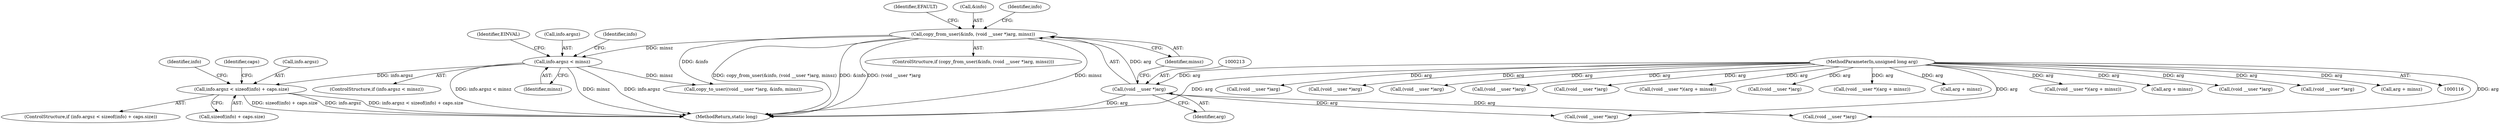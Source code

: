 digraph "0_linux_05692d7005a364add85c6e25a6c4447ce08f913a@API" {
"1000521" [label="(Call,info.argsz < sizeof(info) + caps.size)"];
"1000220" [label="(Call,info.argsz < minsz)"];
"1000209" [label="(Call,copy_from_user(&info, (void __user *)arg, minsz))"];
"1000212" [label="(Call,(void __user *)arg)"];
"1000119" [label="(MethodParameterIn,unsigned long arg)"];
"1000716" [label="(Call,(void __user *)arg)"];
"1000218" [label="(Identifier,EFAULT)"];
"1000230" [label="(Identifier,info)"];
"1000227" [label="(Identifier,EINVAL)"];
"1000609" [label="(Call,(void __user *)arg)"];
"1000224" [label="(Identifier,minsz)"];
"1000686" [label="(Call,(void __user *)arg)"];
"1001122" [label="(Call,(void __user *)arg)"];
"1000136" [label="(Call,(void __user *)arg)"];
"1000534" [label="(Identifier,info)"];
"1001380" [label="(MethodReturn,static long)"];
"1000832" [label="(Call,(void __user *)(arg + minsz))"];
"1000520" [label="(ControlStructure,if (info.argsz < sizeof(info) + caps.size))"];
"1001058" [label="(Call,(void __user *)arg)"];
"1000119" [label="(MethodParameterIn,unsigned long arg)"];
"1000589" [label="(Call,(void __user *)arg)"];
"1001074" [label="(Call,(void __user *)(arg + minsz))"];
"1000209" [label="(Call,copy_from_user(&info, (void __user *)arg, minsz))"];
"1000210" [label="(Call,&info)"];
"1000551" [label="(Identifier,caps)"];
"1000834" [label="(Call,arg + minsz)"];
"1000557" [label="(Call,(void __user *)arg)"];
"1001229" [label="(Call,(void __user *)(arg + minsz))"];
"1000212" [label="(Call,(void __user *)arg)"];
"1001231" [label="(Call,arg + minsz)"];
"1000522" [label="(Call,info.argsz)"];
"1000220" [label="(Call,info.argsz < minsz)"];
"1000521" [label="(Call,info.argsz < sizeof(info) + caps.size)"];
"1000922" [label="(Call,(void __user *)arg)"];
"1000214" [label="(Identifier,arg)"];
"1000221" [label="(Call,info.argsz)"];
"1000219" [label="(ControlStructure,if (info.argsz < minsz))"];
"1000215" [label="(Identifier,minsz)"];
"1000588" [label="(Call,copy_to_user((void __user *)arg, &info, minsz))"];
"1000208" [label="(ControlStructure,if (copy_from_user(&info, (void __user *)arg, minsz)))"];
"1000183" [label="(Call,(void __user *)arg)"];
"1000222" [label="(Identifier,info)"];
"1000525" [label="(Call,sizeof(info) + caps.size)"];
"1001076" [label="(Call,arg + minsz)"];
"1000521" -> "1000520"  [label="AST: "];
"1000521" -> "1000525"  [label="CFG: "];
"1000522" -> "1000521"  [label="AST: "];
"1000525" -> "1000521"  [label="AST: "];
"1000534" -> "1000521"  [label="CFG: "];
"1000551" -> "1000521"  [label="CFG: "];
"1000521" -> "1001380"  [label="DDG: sizeof(info) + caps.size"];
"1000521" -> "1001380"  [label="DDG: info.argsz"];
"1000521" -> "1001380"  [label="DDG: info.argsz < sizeof(info) + caps.size"];
"1000220" -> "1000521"  [label="DDG: info.argsz"];
"1000220" -> "1000219"  [label="AST: "];
"1000220" -> "1000224"  [label="CFG: "];
"1000221" -> "1000220"  [label="AST: "];
"1000224" -> "1000220"  [label="AST: "];
"1000227" -> "1000220"  [label="CFG: "];
"1000230" -> "1000220"  [label="CFG: "];
"1000220" -> "1001380"  [label="DDG: info.argsz"];
"1000220" -> "1001380"  [label="DDG: info.argsz < minsz"];
"1000220" -> "1001380"  [label="DDG: minsz"];
"1000209" -> "1000220"  [label="DDG: minsz"];
"1000220" -> "1000588"  [label="DDG: minsz"];
"1000209" -> "1000208"  [label="AST: "];
"1000209" -> "1000215"  [label="CFG: "];
"1000210" -> "1000209"  [label="AST: "];
"1000212" -> "1000209"  [label="AST: "];
"1000215" -> "1000209"  [label="AST: "];
"1000218" -> "1000209"  [label="CFG: "];
"1000222" -> "1000209"  [label="CFG: "];
"1000209" -> "1001380"  [label="DDG: copy_from_user(&info, (void __user *)arg, minsz)"];
"1000209" -> "1001380"  [label="DDG: &info"];
"1000209" -> "1001380"  [label="DDG: (void __user *)arg"];
"1000209" -> "1001380"  [label="DDG: minsz"];
"1000212" -> "1000209"  [label="DDG: arg"];
"1000209" -> "1000588"  [label="DDG: &info"];
"1000212" -> "1000214"  [label="CFG: "];
"1000213" -> "1000212"  [label="AST: "];
"1000214" -> "1000212"  [label="AST: "];
"1000215" -> "1000212"  [label="CFG: "];
"1000212" -> "1001380"  [label="DDG: arg"];
"1000119" -> "1000212"  [label="DDG: arg"];
"1000212" -> "1000557"  [label="DDG: arg"];
"1000212" -> "1000589"  [label="DDG: arg"];
"1000119" -> "1000116"  [label="AST: "];
"1000119" -> "1001380"  [label="DDG: arg"];
"1000119" -> "1000136"  [label="DDG: arg"];
"1000119" -> "1000183"  [label="DDG: arg"];
"1000119" -> "1000557"  [label="DDG: arg"];
"1000119" -> "1000589"  [label="DDG: arg"];
"1000119" -> "1000609"  [label="DDG: arg"];
"1000119" -> "1000686"  [label="DDG: arg"];
"1000119" -> "1000716"  [label="DDG: arg"];
"1000119" -> "1000832"  [label="DDG: arg"];
"1000119" -> "1000834"  [label="DDG: arg"];
"1000119" -> "1000922"  [label="DDG: arg"];
"1000119" -> "1001058"  [label="DDG: arg"];
"1000119" -> "1001074"  [label="DDG: arg"];
"1000119" -> "1001076"  [label="DDG: arg"];
"1000119" -> "1001122"  [label="DDG: arg"];
"1000119" -> "1001229"  [label="DDG: arg"];
"1000119" -> "1001231"  [label="DDG: arg"];
}
